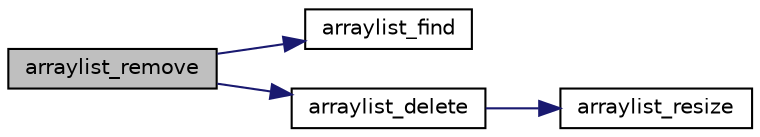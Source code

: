 digraph "arraylist_remove"
{
 // INTERACTIVE_SVG=YES
  edge [fontname="Helvetica",fontsize="10",labelfontname="Helvetica",labelfontsize="10"];
  node [fontname="Helvetica",fontsize="10",shape=record];
  rankdir="LR";
  Node1 [label="arraylist_remove",height=0.2,width=0.4,color="black", fillcolor="grey75", style="filled", fontcolor="black"];
  Node1 -> Node2 [color="midnightblue",fontsize="10",style="solid",fontname="Helvetica"];
  Node2 [label="arraylist_find",height=0.2,width=0.4,color="black", fillcolor="white", style="filled",URL="$arraylist_8h.html#a19f041712fa11268d9939ec59687be6e"];
  Node1 -> Node3 [color="midnightblue",fontsize="10",style="solid",fontname="Helvetica"];
  Node3 [label="arraylist_delete",height=0.2,width=0.4,color="black", fillcolor="white", style="filled",URL="$arraylist_8h.html#a31d5ded3b02e6c86120565ea127a8235"];
  Node3 -> Node4 [color="midnightblue",fontsize="10",style="solid",fontname="Helvetica"];
  Node4 [label="arraylist_resize",height=0.2,width=0.4,color="black", fillcolor="white", style="filled",URL="$arraylist_8h.html#a6d47af225b71d94985c9ceca938e7890"];
}
